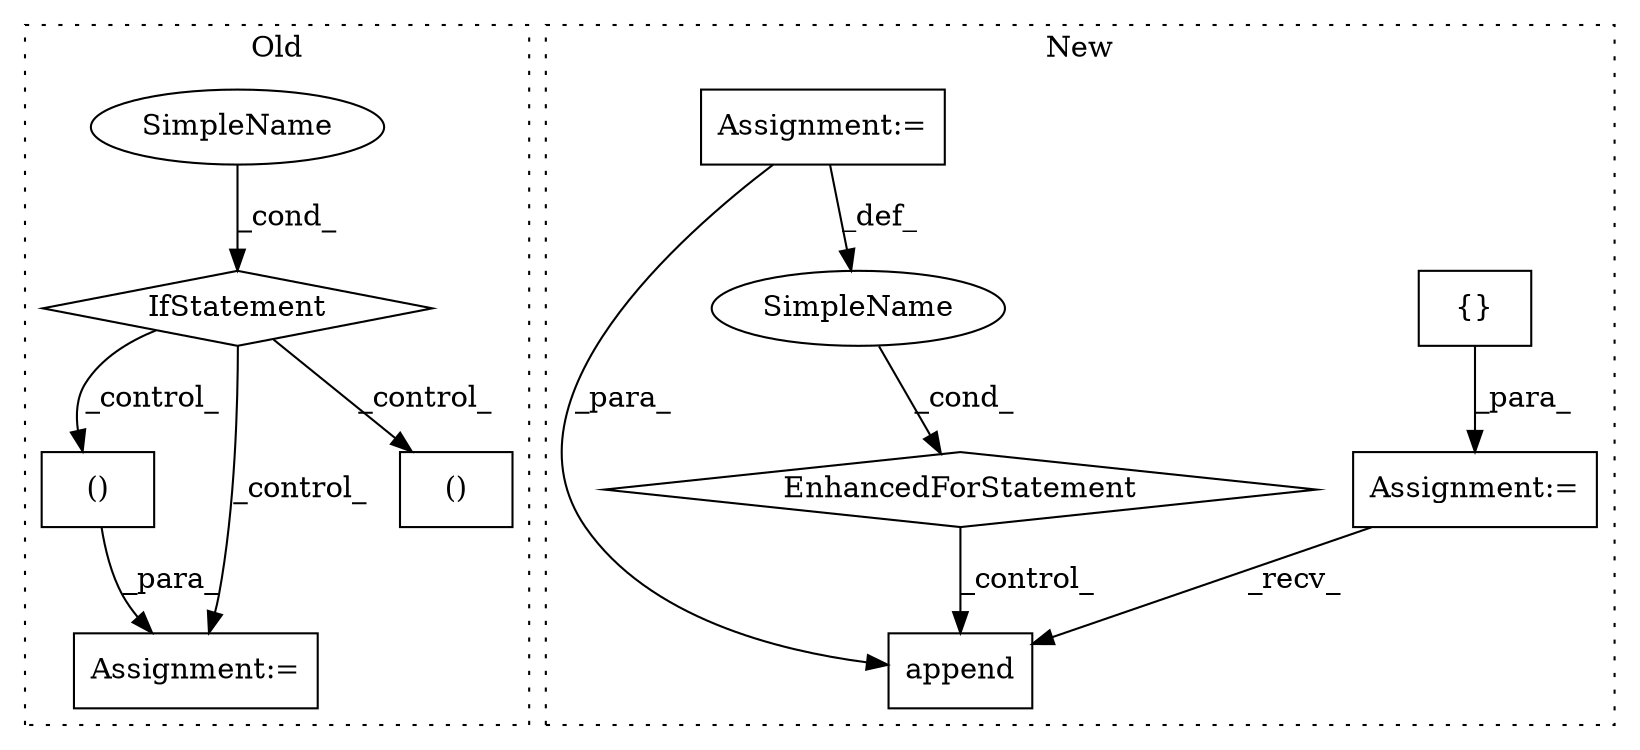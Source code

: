 digraph G {
subgraph cluster0 {
1 [label="()" a="106" s="21034" l="56" shape="box"];
8 [label="Assignment:=" a="7" s="21026" l="8" shape="box"];
9 [label="SimpleName" a="42" s="" l="" shape="ellipse"];
10 [label="IfStatement" a="25" s="20649,20665" l="4,2" shape="diamond"];
11 [label="()" a="106" s="20970" l="54" shape="box"];
label = "Old";
style="dotted";
}
subgraph cluster1 {
2 [label="append" a="32" s="22172,22221" l="7,1" shape="box"];
3 [label="Assignment:=" a="7" s="21640" l="1" shape="box"];
4 [label="{}" a="4" s="21724" l="2" shape="box"];
5 [label="EnhancedForStatement" a="70" s="21788,21879" l="53,2" shape="diamond"];
6 [label="Assignment:=" a="7" s="21788,21879" l="53,2" shape="box"];
7 [label="SimpleName" a="42" s="21845" l="1" shape="ellipse"];
label = "New";
style="dotted";
}
1 -> 8 [label="_para_"];
3 -> 2 [label="_recv_"];
4 -> 3 [label="_para_"];
5 -> 2 [label="_control_"];
6 -> 2 [label="_para_"];
6 -> 7 [label="_def_"];
7 -> 5 [label="_cond_"];
9 -> 10 [label="_cond_"];
10 -> 8 [label="_control_"];
10 -> 1 [label="_control_"];
10 -> 11 [label="_control_"];
}